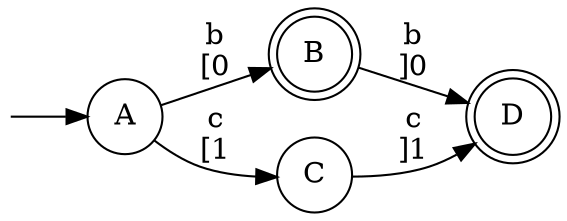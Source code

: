 digraph {
    rankdir = "LR"
    node [shape=circle]
    Q0 [style=invisible, height=0, width=0, fixedsize=true]
    Q0 -> A;
    A -> B [label="b\n[0"];
    A -> C [label="c\n[1"];
    B -> D [label="b\n]0"];
    C -> D [label="c\n]1"];

    D [shape=doublecircle];
    

    B [shape=doublecircle];
}